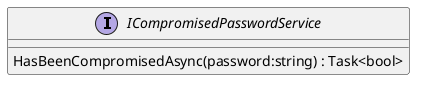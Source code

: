 @startuml
interface ICompromisedPasswordService {
    HasBeenCompromisedAsync(password:string) : Task<bool>
}
@enduml
